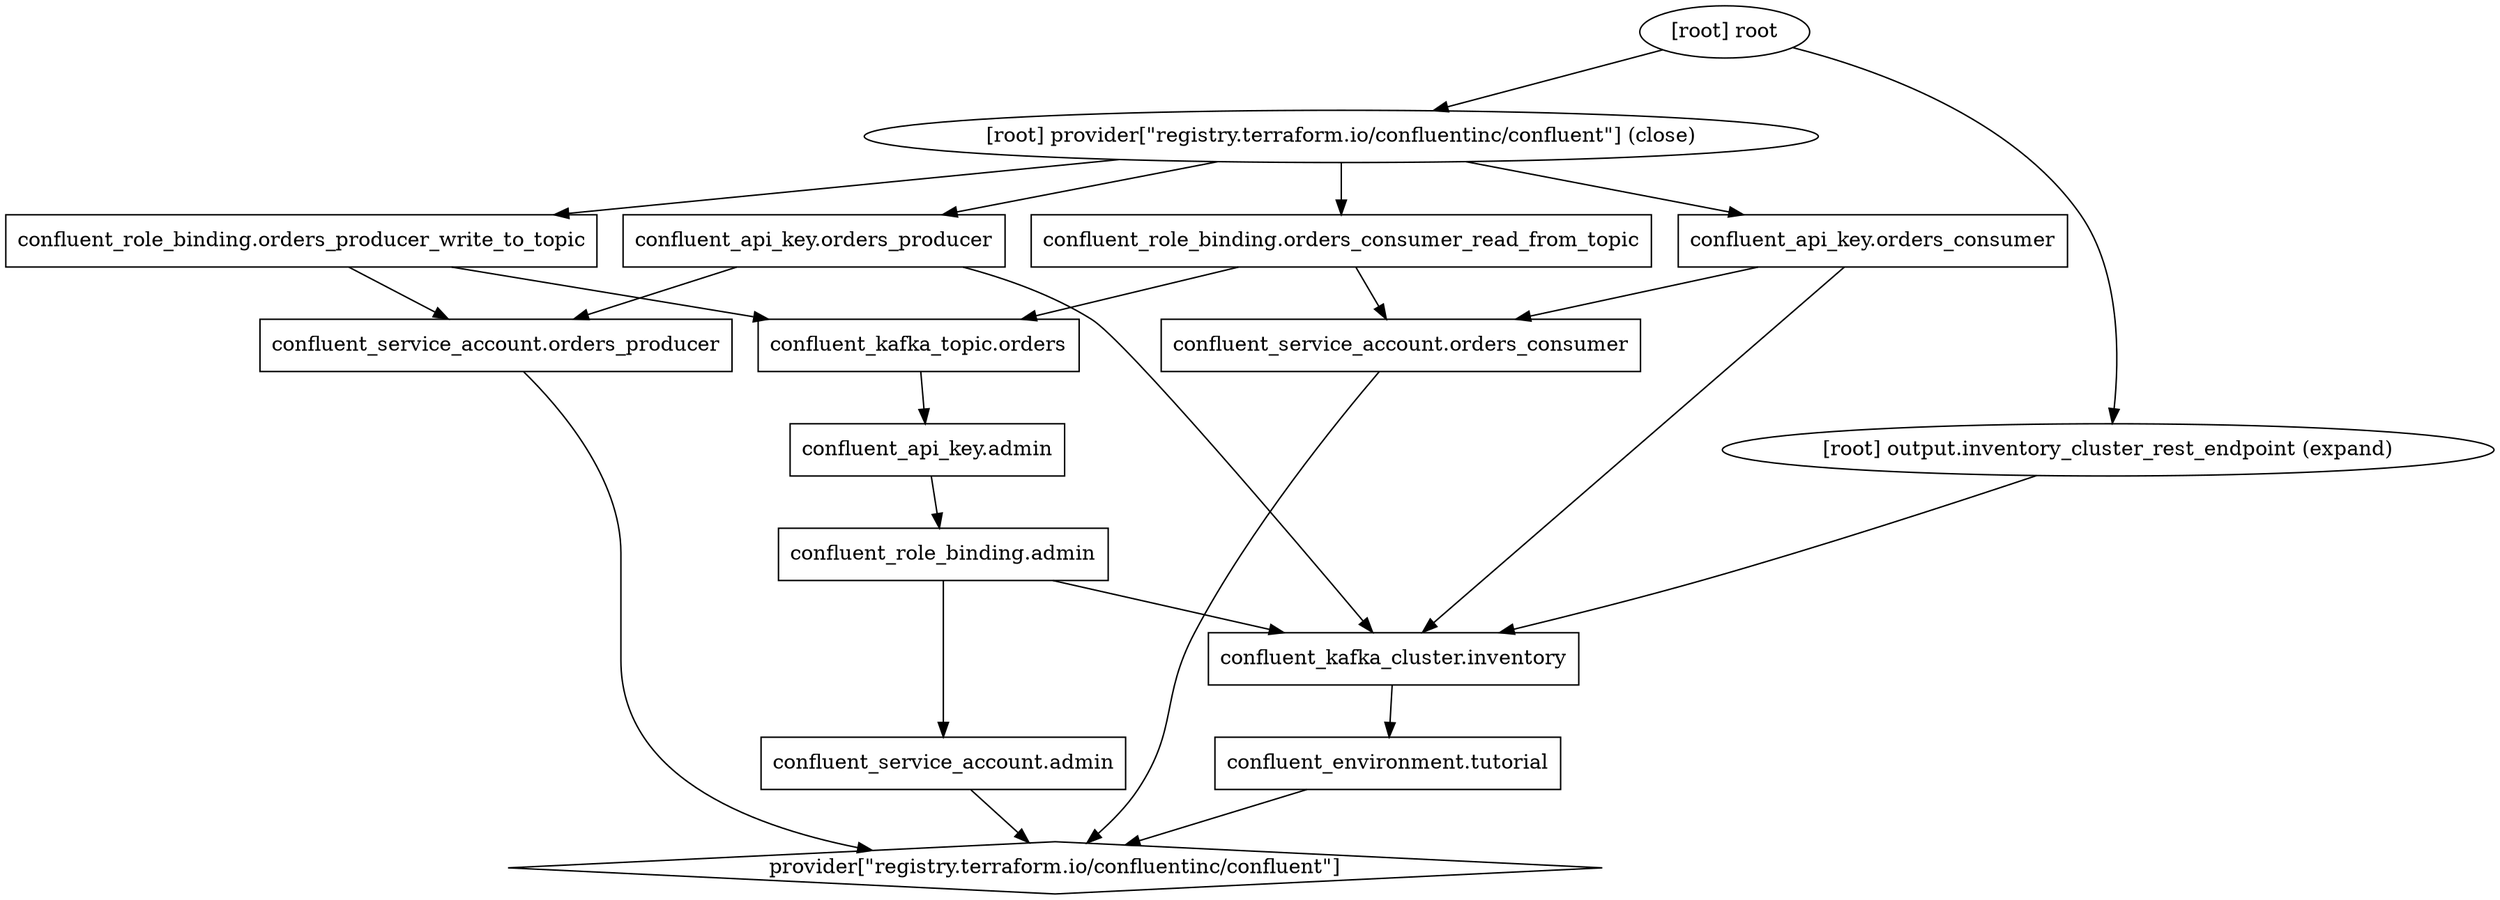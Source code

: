 digraph {
	compound = "true"
	newrank = "true"
	subgraph "root" {
		"[root] confluent_api_key.admin (expand)" [label = "confluent_api_key.admin", shape = "box"]
		"[root] confluent_api_key.orders_consumer (expand)" [label = "confluent_api_key.orders_consumer", shape = "box"]
		"[root] confluent_api_key.orders_producer (expand)" [label = "confluent_api_key.orders_producer", shape = "box"]
		"[root] confluent_environment.tutorial (expand)" [label = "confluent_environment.tutorial", shape = "box"]
		"[root] confluent_kafka_cluster.inventory (expand)" [label = "confluent_kafka_cluster.inventory", shape = "box"]
		"[root] confluent_kafka_topic.orders (expand)" [label = "confluent_kafka_topic.orders", shape = "box"]
		"[root] confluent_role_binding.admin (expand)" [label = "confluent_role_binding.admin", shape = "box"]
		"[root] confluent_role_binding.orders_consumer_read_from_topic (expand)" [label = "confluent_role_binding.orders_consumer_read_from_topic", shape = "box"]
		"[root] confluent_role_binding.orders_producer_write_to_topic (expand)" [label = "confluent_role_binding.orders_producer_write_to_topic", shape = "box"]
		"[root] confluent_service_account.admin (expand)" [label = "confluent_service_account.admin", shape = "box"]
		"[root] confluent_service_account.orders_consumer (expand)" [label = "confluent_service_account.orders_consumer", shape = "box"]
		"[root] confluent_service_account.orders_producer (expand)" [label = "confluent_service_account.orders_producer", shape = "box"]
		"[root] provider[\"registry.terraform.io/confluentinc/confluent\"]" [label = "provider[\"registry.terraform.io/confluentinc/confluent\"]", shape = "diamond"]
		"[root] confluent_api_key.admin (expand)" -> "[root] confluent_role_binding.admin (expand)"
		"[root] confluent_api_key.orders_consumer (expand)" -> "[root] confluent_kafka_cluster.inventory (expand)"
		"[root] confluent_api_key.orders_consumer (expand)" -> "[root] confluent_service_account.orders_consumer (expand)"
		"[root] confluent_api_key.orders_producer (expand)" -> "[root] confluent_kafka_cluster.inventory (expand)"
		"[root] confluent_api_key.orders_producer (expand)" -> "[root] confluent_service_account.orders_producer (expand)"
		"[root] confluent_environment.tutorial (expand)" -> "[root] provider[\"registry.terraform.io/confluentinc/confluent\"]"
		"[root] confluent_kafka_cluster.inventory (expand)" -> "[root] confluent_environment.tutorial (expand)"
		"[root] confluent_kafka_topic.orders (expand)" -> "[root] confluent_api_key.admin (expand)"
		"[root] confluent_role_binding.admin (expand)" -> "[root] confluent_kafka_cluster.inventory (expand)"
		"[root] confluent_role_binding.admin (expand)" -> "[root] confluent_service_account.admin (expand)"
		"[root] confluent_role_binding.orders_consumer_read_from_topic (expand)" -> "[root] confluent_kafka_topic.orders (expand)"
		"[root] confluent_role_binding.orders_consumer_read_from_topic (expand)" -> "[root] confluent_service_account.orders_consumer (expand)"
		"[root] confluent_role_binding.orders_producer_write_to_topic (expand)" -> "[root] confluent_kafka_topic.orders (expand)"
		"[root] confluent_role_binding.orders_producer_write_to_topic (expand)" -> "[root] confluent_service_account.orders_producer (expand)"
		"[root] confluent_service_account.admin (expand)" -> "[root] provider[\"registry.terraform.io/confluentinc/confluent\"]"
		"[root] confluent_service_account.orders_consumer (expand)" -> "[root] provider[\"registry.terraform.io/confluentinc/confluent\"]"
		"[root] confluent_service_account.orders_producer (expand)" -> "[root] provider[\"registry.terraform.io/confluentinc/confluent\"]"
		"[root] output.inventory_cluster_rest_endpoint (expand)" -> "[root] confluent_kafka_cluster.inventory (expand)"
		"[root] provider[\"registry.terraform.io/confluentinc/confluent\"] (close)" -> "[root] confluent_api_key.orders_consumer (expand)"
		"[root] provider[\"registry.terraform.io/confluentinc/confluent\"] (close)" -> "[root] confluent_api_key.orders_producer (expand)"
		"[root] provider[\"registry.terraform.io/confluentinc/confluent\"] (close)" -> "[root] confluent_role_binding.orders_consumer_read_from_topic (expand)"
		"[root] provider[\"registry.terraform.io/confluentinc/confluent\"] (close)" -> "[root] confluent_role_binding.orders_producer_write_to_topic (expand)"
		"[root] root" -> "[root] output.inventory_cluster_rest_endpoint (expand)"
		"[root] root" -> "[root] provider[\"registry.terraform.io/confluentinc/confluent\"] (close)"
	}
}

